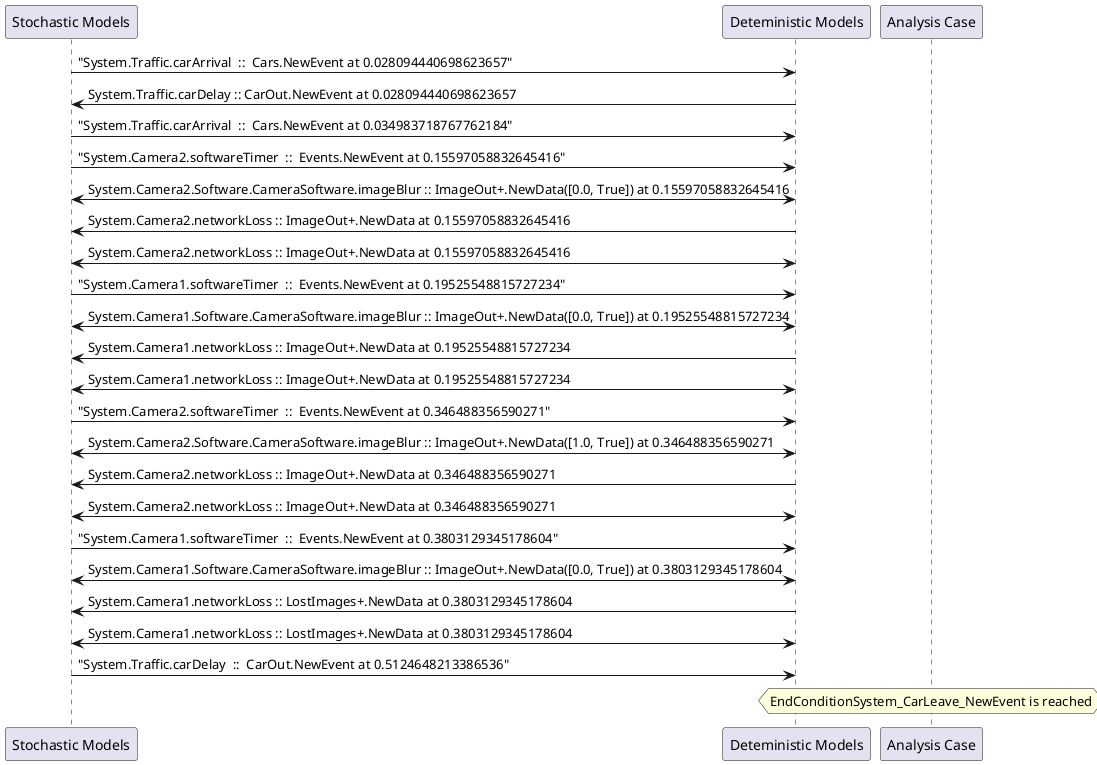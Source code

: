 
	@startuml
	participant "Stochastic Models" as stochmodel
	participant "Deteministic Models" as detmodel
	participant "Analysis Case" as analysis
	{14490_stop} stochmodel -> detmodel : "System.Traffic.carArrival  ::  Cars.NewEvent at 0.028094440698623657"
{14502_start} detmodel -> stochmodel : System.Traffic.carDelay :: CarOut.NewEvent at 0.028094440698623657
{14491_stop} stochmodel -> detmodel : "System.Traffic.carArrival  ::  Cars.NewEvent at 0.034983718767762184"
{14474_stop} stochmodel -> detmodel : "System.Camera2.softwareTimer  ::  Events.NewEvent at 0.15597058832645416"
detmodel <-> stochmodel : System.Camera2.Software.CameraSoftware.imageBlur :: ImageOut+.NewData([0.0, True]) at 0.15597058832645416
detmodel -> stochmodel : System.Camera2.networkLoss :: ImageOut+.NewData at 0.15597058832645416
detmodel <-> stochmodel : System.Camera2.networkLoss :: ImageOut+.NewData at 0.15597058832645416
{14458_stop} stochmodel -> detmodel : "System.Camera1.softwareTimer  ::  Events.NewEvent at 0.19525548815727234"
detmodel <-> stochmodel : System.Camera1.Software.CameraSoftware.imageBlur :: ImageOut+.NewData([0.0, True]) at 0.19525548815727234
detmodel -> stochmodel : System.Camera1.networkLoss :: ImageOut+.NewData at 0.19525548815727234
detmodel <-> stochmodel : System.Camera1.networkLoss :: ImageOut+.NewData at 0.19525548815727234
{14475_stop} stochmodel -> detmodel : "System.Camera2.softwareTimer  ::  Events.NewEvent at 0.346488356590271"
detmodel <-> stochmodel : System.Camera2.Software.CameraSoftware.imageBlur :: ImageOut+.NewData([1.0, True]) at 0.346488356590271
detmodel -> stochmodel : System.Camera2.networkLoss :: ImageOut+.NewData at 0.346488356590271
detmodel <-> stochmodel : System.Camera2.networkLoss :: ImageOut+.NewData at 0.346488356590271
{14459_stop} stochmodel -> detmodel : "System.Camera1.softwareTimer  ::  Events.NewEvent at 0.3803129345178604"
detmodel <-> stochmodel : System.Camera1.Software.CameraSoftware.imageBlur :: ImageOut+.NewData([0.0, True]) at 0.3803129345178604
detmodel -> stochmodel : System.Camera1.networkLoss :: LostImages+.NewData at 0.3803129345178604
detmodel <-> stochmodel : System.Camera1.networkLoss :: LostImages+.NewData at 0.3803129345178604
{14502_stop} stochmodel -> detmodel : "System.Traffic.carDelay  ::  CarOut.NewEvent at 0.5124648213386536"
{14502_start} <-> {14502_stop} : delay
hnote over analysis 
EndConditionSystem_CarLeave_NewEvent is reached
endnote
@enduml